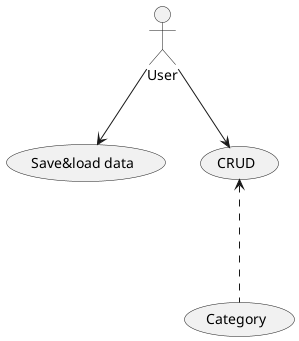 @startuml usecase

actor User

User -down-> (Save&load data)
User -down-> (CRUD)
(CRUD) <-down-. (Category)

@enduml